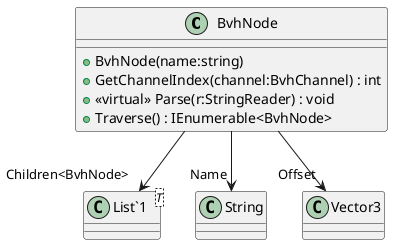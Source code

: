 @startuml
class BvhNode {
    + BvhNode(name:string)
    + GetChannelIndex(channel:BvhChannel) : int
    + <<virtual>> Parse(r:StringReader) : void
    + Traverse() : IEnumerable<BvhNode>
}
class "List`1"<T> {
}
BvhNode --> "Name" String
BvhNode --> "Offset" Vector3
BvhNode --> "Children<BvhNode>" "List`1"
@enduml
